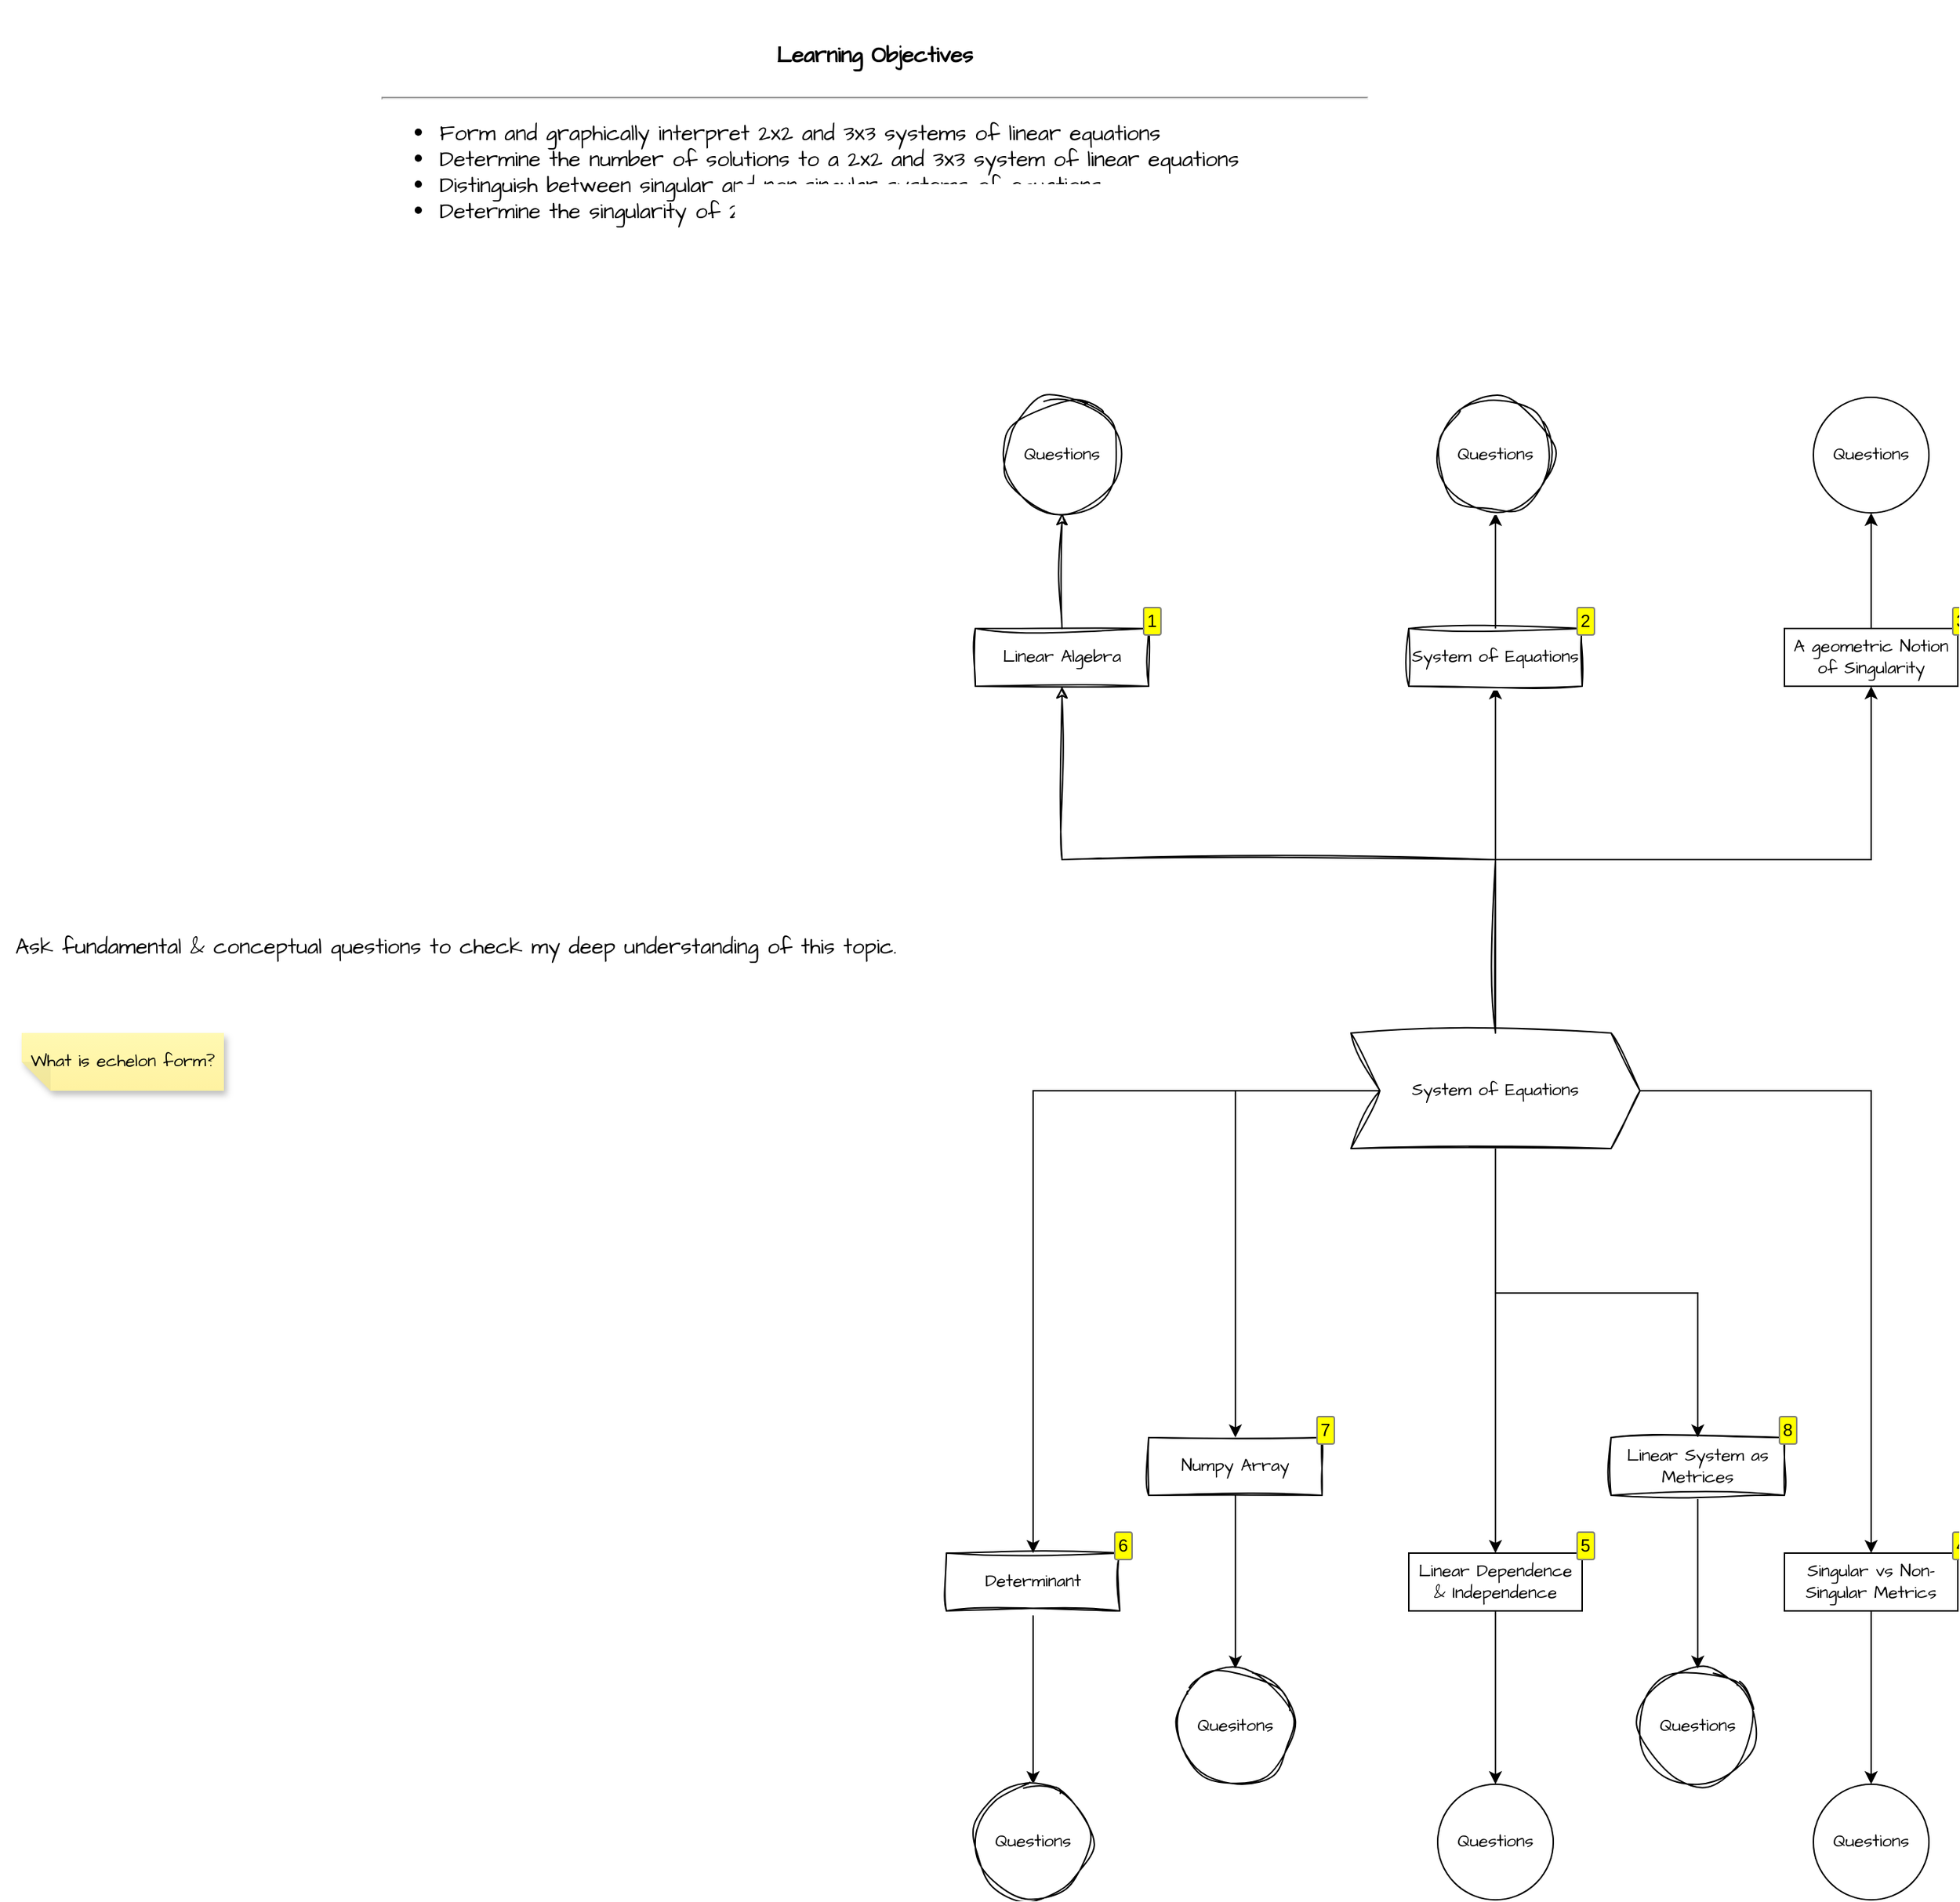 <mxfile version="24.6.2" type="github">
  <diagram name="Week 1 : System of Linear Equations" id="nGq-RNul7dS_J2vn8LUW">
    <mxGraphModel dx="3774" dy="2282" grid="1" gridSize="10" guides="1" tooltips="1" connect="1" arrows="1" fold="1" page="1" pageScale="1" pageWidth="850" pageHeight="1100" math="0" shadow="0">
      <root>
        <mxCell id="0" />
        <mxCell id="1" parent="0" />
        <mxCell id="7oGn_kkntKISDr9_uJa6-4" value="" style="edgeStyle=orthogonalEdgeStyle;rounded=0;sketch=1;hachureGap=4;jiggle=2;curveFitting=1;orthogonalLoop=1;jettySize=auto;html=1;fontFamily=Architects Daughter;fontSource=https%3A%2F%2Ffonts.googleapis.com%2Fcss%3Ffamily%3DArchitects%2BDaughter;" edge="1" parent="1" source="7oGn_kkntKISDr9_uJa6-1" target="7oGn_kkntKISDr9_uJa6-3">
          <mxGeometry relative="1" as="geometry">
            <Array as="points">
              <mxPoint x="100" y="560" />
              <mxPoint x="-200" y="560" />
            </Array>
          </mxGeometry>
        </mxCell>
        <mxCell id="7oGn_kkntKISDr9_uJa6-8" value="" style="edgeStyle=orthogonalEdgeStyle;rounded=0;hachureGap=4;orthogonalLoop=1;jettySize=auto;html=1;fontFamily=Architects Daughter;fontSource=https%3A%2F%2Ffonts.googleapis.com%2Fcss%3Ffamily%3DArchitects%2BDaughter;" edge="1" parent="1" source="7oGn_kkntKISDr9_uJa6-1" target="7oGn_kkntKISDr9_uJa6-7">
          <mxGeometry relative="1" as="geometry" />
        </mxCell>
        <mxCell id="7oGn_kkntKISDr9_uJa6-13" value="" style="edgeStyle=orthogonalEdgeStyle;shape=connector;rounded=0;hachureGap=4;orthogonalLoop=1;jettySize=auto;html=1;strokeColor=default;align=center;verticalAlign=middle;fontFamily=Architects Daughter;fontSource=https%3A%2F%2Ffonts.googleapis.com%2Fcss%3Ffamily%3DArchitects%2BDaughter;fontSize=11;fontColor=default;labelBackgroundColor=default;endArrow=classic;" edge="1" parent="1" source="7oGn_kkntKISDr9_uJa6-1" target="7oGn_kkntKISDr9_uJa6-12">
          <mxGeometry relative="1" as="geometry">
            <Array as="points">
              <mxPoint x="100" y="560" />
              <mxPoint x="360" y="560" />
            </Array>
          </mxGeometry>
        </mxCell>
        <mxCell id="7oGn_kkntKISDr9_uJa6-17" value="" style="edgeStyle=orthogonalEdgeStyle;shape=connector;rounded=0;hachureGap=4;orthogonalLoop=1;jettySize=auto;html=1;strokeColor=default;align=center;verticalAlign=middle;fontFamily=Architects Daughter;fontSource=https%3A%2F%2Ffonts.googleapis.com%2Fcss%3Ffamily%3DArchitects%2BDaughter;fontSize=12;fontColor=default;labelBackgroundColor=default;endArrow=classic;" edge="1" parent="1" source="7oGn_kkntKISDr9_uJa6-1" target="7oGn_kkntKISDr9_uJa6-16">
          <mxGeometry relative="1" as="geometry" />
        </mxCell>
        <mxCell id="7oGn_kkntKISDr9_uJa6-21" value="" style="edgeStyle=orthogonalEdgeStyle;shape=connector;rounded=0;hachureGap=4;orthogonalLoop=1;jettySize=auto;html=1;strokeColor=default;align=center;verticalAlign=middle;fontFamily=Architects Daughter;fontSource=https%3A%2F%2Ffonts.googleapis.com%2Fcss%3Ffamily%3DArchitects%2BDaughter;fontSize=12;fontColor=default;labelBackgroundColor=default;endArrow=classic;" edge="1" parent="1" source="7oGn_kkntKISDr9_uJa6-1" target="7oGn_kkntKISDr9_uJa6-20">
          <mxGeometry relative="1" as="geometry" />
        </mxCell>
        <mxCell id="7oGn_kkntKISDr9_uJa6-25" value="" style="edgeStyle=orthogonalEdgeStyle;shape=connector;rounded=0;hachureGap=4;orthogonalLoop=1;jettySize=auto;html=1;strokeColor=default;align=center;verticalAlign=middle;fontFamily=Architects Daughter;fontSource=https%3A%2F%2Ffonts.googleapis.com%2Fcss%3Ffamily%3DArchitects%2BDaughter;fontSize=12;fontColor=default;labelBackgroundColor=default;endArrow=classic;" edge="1" parent="1" source="7oGn_kkntKISDr9_uJa6-1" target="7oGn_kkntKISDr9_uJa6-24">
          <mxGeometry relative="1" as="geometry" />
        </mxCell>
        <mxCell id="7oGn_kkntKISDr9_uJa6-30" value="" style="edgeStyle=orthogonalEdgeStyle;shape=connector;rounded=0;hachureGap=4;orthogonalLoop=1;jettySize=auto;html=1;strokeColor=default;align=center;verticalAlign=middle;fontFamily=Architects Daughter;fontSource=https%3A%2F%2Ffonts.googleapis.com%2Fcss%3Ffamily%3DArchitects%2BDaughter;fontSize=12;fontColor=default;labelBackgroundColor=default;endArrow=classic;" edge="1" parent="1" source="7oGn_kkntKISDr9_uJa6-1" target="7oGn_kkntKISDr9_uJa6-29">
          <mxGeometry relative="1" as="geometry" />
        </mxCell>
        <mxCell id="7oGn_kkntKISDr9_uJa6-34" value="" style="edgeStyle=orthogonalEdgeStyle;shape=connector;rounded=0;hachureGap=4;orthogonalLoop=1;jettySize=auto;html=1;strokeColor=default;align=center;verticalAlign=middle;fontFamily=Architects Daughter;fontSource=https%3A%2F%2Ffonts.googleapis.com%2Fcss%3Ffamily%3DArchitects%2BDaughter;fontSize=12;fontColor=default;labelBackgroundColor=default;endArrow=classic;" edge="1" parent="1" source="7oGn_kkntKISDr9_uJa6-1" target="7oGn_kkntKISDr9_uJa6-33">
          <mxGeometry relative="1" as="geometry" />
        </mxCell>
        <mxCell id="7oGn_kkntKISDr9_uJa6-1" value="System of Equations" style="shape=step;perimeter=stepPerimeter;whiteSpace=wrap;html=1;fixedSize=1;sketch=1;hachureGap=4;jiggle=2;curveFitting=1;fontFamily=Architects Daughter;fontSource=https%3A%2F%2Ffonts.googleapis.com%2Fcss%3Ffamily%3DArchitects%2BDaughter;rounded=0;" vertex="1" parent="1">
          <mxGeometry y="680" width="200" height="80" as="geometry" />
        </mxCell>
        <mxCell id="7oGn_kkntKISDr9_uJa6-2" value="&lt;div style=&quot;font-size: 15px;&quot;&gt;&lt;h3 tabindex=&quot;-1&quot; class=&quot;css-13hhzop&quot;&gt;&lt;font style=&quot;font-size: 15px;&quot;&gt;Learning Objectives&lt;/font&gt;&lt;/h3&gt;&lt;hr aria-hidden=&quot;true&quot; class=&quot;cds-472 cds-Divider-dark css-yc753g&quot;&gt;&lt;div align=&quot;left&quot;&gt;&lt;ul&gt;&lt;li data-collapsible=&quot;false&quot;&gt;&lt;font style=&quot;font-size: 15px;&quot;&gt;Form and graphically interpret 2x2 and 3x3 systems of linear equations&lt;/font&gt;&lt;/li&gt;&lt;li data-collapsible=&quot;false&quot;&gt;&lt;font style=&quot;font-size: 15px;&quot;&gt;Determine the number of solutions to a 2x2 and 3x3 system of linear equations&lt;/font&gt;&lt;/li&gt;&lt;li data-collapsible=&quot;false&quot;&gt;&lt;font style=&quot;font-size: 15px;&quot;&gt;Distinguish between singular and non-singular systems of equations&lt;/font&gt;&lt;/li&gt;&lt;li data-collapsible=&quot;true&quot;&gt;&lt;font style=&quot;font-size: 15px;&quot;&gt;Determine the singularity of 2x2 and 3x3 system of equations by calculating the determinant&lt;/font&gt;&lt;/li&gt;&lt;/ul&gt;&lt;/div&gt;&lt;/div&gt;" style="text;html=1;align=center;verticalAlign=middle;resizable=0;points=[];autosize=1;strokeColor=none;fillColor=none;fontFamily=Architects Daughter;fontSource=https%3A%2F%2Ffonts.googleapis.com%2Fcss%3Ffamily%3DArchitects%2BDaughter;" vertex="1" parent="1">
          <mxGeometry x="-685" y="-35" width="710" height="180" as="geometry" />
        </mxCell>
        <mxCell id="7oGn_kkntKISDr9_uJa6-6" value="" style="edgeStyle=orthogonalEdgeStyle;rounded=0;sketch=1;hachureGap=4;jiggle=2;curveFitting=1;orthogonalLoop=1;jettySize=auto;html=1;fontFamily=Architects Daughter;fontSource=https%3A%2F%2Ffonts.googleapis.com%2Fcss%3Ffamily%3DArchitects%2BDaughter;" edge="1" parent="1" source="7oGn_kkntKISDr9_uJa6-3" target="7oGn_kkntKISDr9_uJa6-5">
          <mxGeometry relative="1" as="geometry" />
        </mxCell>
        <UserObject label="Linear Algebra" tooltip="Coach&#xa;&#xa;Linear Algebra Applied is a course that teaches you how to use linear algebra in practical ways. Linear algebra is a branch of mathematics that deals with vectors and matrices. In this course, you will learn how to apply linear algebra concepts to solve real-world problems, especially in the fields of machine learning and data science. You will learn about systems of linear equations, vectors, linear transformations, determinants, and eigenvectors. By the end of the course, you will have a strong foundation in linear algebra and be able to use it in various applications." id="7oGn_kkntKISDr9_uJa6-3">
          <mxCell style="whiteSpace=wrap;html=1;fontFamily=Architects Daughter;sketch=1;hachureGap=4;jiggle=2;curveFitting=1;fontSource=https%3A%2F%2Ffonts.googleapis.com%2Fcss%3Ffamily%3DArchitects%2BDaughter;rounded=0;enumerate=1;" vertex="1" parent="1">
            <mxGeometry x="-260" y="400" width="120" height="40" as="geometry" />
          </mxCell>
        </UserObject>
        <UserObject label="Questions" tooltip="What is the difference between a vector and a scalar?&#xa;&#xa;    How do you determine if a system of linear equations has a unique solution, no solution, or infinitely many solutions?&#xa;&#xa;    What is the significance of the determinant of a matrix?&#xa;&#xa;    Explain the concept of linear transformations and provide an example.&#xa;&#xa;    What are eigenvectors and eigenvalues, and why are they important in linear algebra?&#xa;" id="7oGn_kkntKISDr9_uJa6-5">
          <mxCell style="ellipse;whiteSpace=wrap;html=1;fontFamily=Architects Daughter;sketch=1;hachureGap=4;jiggle=2;curveFitting=1;fontSource=https%3A%2F%2Ffonts.googleapis.com%2Fcss%3Ffamily%3DArchitects%2BDaughter;rounded=0;" vertex="1" parent="1">
            <mxGeometry x="-240" y="240" width="80" height="80" as="geometry" />
          </mxCell>
        </UserObject>
        <mxCell id="7oGn_kkntKISDr9_uJa6-11" value="" style="edgeStyle=orthogonalEdgeStyle;shape=connector;rounded=0;hachureGap=4;orthogonalLoop=1;jettySize=auto;html=1;strokeColor=default;align=center;verticalAlign=middle;fontFamily=Architects Daughter;fontSource=https%3A%2F%2Ffonts.googleapis.com%2Fcss%3Ffamily%3DArchitects%2BDaughter;fontSize=11;fontColor=default;labelBackgroundColor=default;endArrow=classic;" edge="1" parent="1" source="7oGn_kkntKISDr9_uJa6-7" target="7oGn_kkntKISDr9_uJa6-10">
          <mxGeometry relative="1" as="geometry" />
        </mxCell>
        <UserObject label="System of Equations" tooltip="A system of equations is a collection of equations that are related to each other. Each equation in the system has variables (unknowns) and constants (known values). The goal is to find the values of the variables that satisfy all the equations in the system.&#xa;&#xa;To understand this concept, let&#39;s take an example. Imagine you go to a grocery store where the prices of individual items are not displayed. Instead, you only know the total price when you pay at the register. You want to figure out the price of each item.&#xa;&#xa;In this scenario, you can set up a system of equations. Each equation represents the total price of different combinations of items. By solving this system of equations, you can deduce the individual prices of the items.&#xa;&#xa;For instance, let&#39;s say on the first day, you bought an apple and a banana, and it cost $10. On the second day, you bought an apple and two bananas, and it cost $12. By setting up equations based on these scenarios, you can find the prices of the apple and the banana.&#xa;&#xa;In this case, the system of equations would be: Equation 1: apple + banana = 10 Equation 2: apple + 2 * banana = 12&#xa;&#xa;By solving these equations, you can find that the apple costs $8 and the banana costs $2.&#xa;&#xa;So, a system of equations helps you find the values of unknown variables by using multiple equations that provide information about those variables. It&#39;s like solving a puzzle to find the missing pieces of information." id="7oGn_kkntKISDr9_uJa6-7">
          <mxCell style="whiteSpace=wrap;html=1;fontFamily=Architects Daughter;sketch=1;hachureGap=4;jiggle=2;curveFitting=1;fontSource=https%3A%2F%2Ffonts.googleapis.com%2Fcss%3Ffamily%3DArchitects%2BDaughter;rounded=0;enumerate=1;" vertex="1" parent="1">
            <mxGeometry x="40" y="400" width="120" height="40" as="geometry" />
          </mxCell>
        </UserObject>
        <UserObject label="Questions" tooltip="&#xa;    What is a system of equations?&#xa;    How do you solve a system of equations?&#xa;    What are the different methods for solving a system of equations?&#xa;    What does it mean for a system of equations to have a unique solution?&#xa;    What does it mean for a system of equations to have infinitely many solutions?&#xa;    What does it mean for a system of equations to have no solution?&#xa;    Can a system of equations have more than two equations?&#xa;    Can a system of equations have more than two variables?&#xa;    How can you check if a set of values satisfies a system of equations?&#xa;    How can systems of equations be applied in real-life situations?&#xa;" id="7oGn_kkntKISDr9_uJa6-10">
          <mxCell style="ellipse;whiteSpace=wrap;html=1;fontFamily=Architects Daughter;sketch=1;hachureGap=4;jiggle=2;curveFitting=1;fontSource=https%3A%2F%2Ffonts.googleapis.com%2Fcss%3Ffamily%3DArchitects%2BDaughter;rounded=0;" vertex="1" parent="1">
            <mxGeometry x="60" y="240" width="80" height="80" as="geometry" />
          </mxCell>
        </UserObject>
        <mxCell id="7oGn_kkntKISDr9_uJa6-15" value="" style="edgeStyle=orthogonalEdgeStyle;shape=connector;rounded=0;hachureGap=4;orthogonalLoop=1;jettySize=auto;html=1;strokeColor=default;align=center;verticalAlign=middle;fontFamily=Architects Daughter;fontSource=https%3A%2F%2Ffonts.googleapis.com%2Fcss%3Ffamily%3DArchitects%2BDaughter;fontSize=12;fontColor=default;labelBackgroundColor=default;endArrow=classic;" edge="1" parent="1" source="7oGn_kkntKISDr9_uJa6-12" target="7oGn_kkntKISDr9_uJa6-14">
          <mxGeometry relative="1" as="geometry" />
        </mxCell>
        <UserObject label="A geometric Notion of Singularity" tooltip="Sure! In simpler terms, a geometric notion of singularity refers to a way of understanding whether a system of linear equations has a unique solution or not by looking at its geometric representation.&#xa;&#xa;Imagine representing each equation in the system as a line on a graph. If the lines intersect at a single point, then the system is non-singular and has a unique solution. However, if the lines are parallel or coincide with each other, then the system is singular and may have infinitely many solutions or no solutions at all.&#xa;&#xa;To simplify things even further, we can focus on the constants in the equations. By setting all the constants to zero, we can see that the new system will always have the point (0,0) as a solution, meaning it passes through the origin.&#xa;&#xa;In conclusion, the geometric notion of singularity helps us determine whether a system of linear equations has a unique solution or not by looking at the lines&#39; intersections or parallelism on a graph." id="7oGn_kkntKISDr9_uJa6-12">
          <mxCell style="whiteSpace=wrap;html=1;fontFamily=Architects Daughter;hachureGap=4;fontSource=https%3A%2F%2Ffonts.googleapis.com%2Fcss%3Ffamily%3DArchitects%2BDaughter;rounded=0;enumerate=1;" vertex="1" parent="1">
            <mxGeometry x="300" y="400" width="120" height="40" as="geometry" />
          </mxCell>
        </UserObject>
        <UserObject label="Questions" tooltip="&#xa;&#xa;    What is a system of linear equations?&#xa;&#xa;    How can we represent a system of linear equations geometrically?&#xa;&#xa;    What does it mean for a system of linear equations to be non-singular?&#xa;&#xa;    How can we determine if a system of linear equations is non-singular or singular by looking at its geometric representation?&#xa;&#xa;    What is the significance of the point (0,0) in the context of singularity and non-singularity?&#xa;&#xa;    How does setting the constants to zero in a system of linear equations affect its geometric representation?&#xa;&#xa;    Can you explain the difference between a non-singular system and a singular system in terms of their geometric representations?&#xa;&#xa;    What are the possible outcomes for a singular system of linear equations in terms of the number of solutions?&#xa;&#xa;    How does the geometric notion of singularity relate to the concepts of completeness, redundancy, and contradiction in linear algebra?&#xa;&#xa;    Why is the geometric notion of singularity important in the context of machine learning and data science?&#xa;" id="7oGn_kkntKISDr9_uJa6-14">
          <mxCell style="ellipse;whiteSpace=wrap;html=1;fontFamily=Architects Daughter;hachureGap=4;fontSource=https%3A%2F%2Ffonts.googleapis.com%2Fcss%3Ffamily%3DArchitects%2BDaughter;rounded=0;" vertex="1" parent="1">
            <mxGeometry x="320" y="240" width="80" height="80" as="geometry" />
          </mxCell>
        </UserObject>
        <mxCell id="7oGn_kkntKISDr9_uJa6-19" value="" style="edgeStyle=orthogonalEdgeStyle;shape=connector;rounded=0;hachureGap=4;orthogonalLoop=1;jettySize=auto;html=1;strokeColor=default;align=center;verticalAlign=middle;fontFamily=Architects Daughter;fontSource=https%3A%2F%2Ffonts.googleapis.com%2Fcss%3Ffamily%3DArchitects%2BDaughter;fontSize=12;fontColor=default;labelBackgroundColor=default;endArrow=classic;" edge="1" parent="1" source="7oGn_kkntKISDr9_uJa6-16" target="7oGn_kkntKISDr9_uJa6-18">
          <mxGeometry relative="1" as="geometry" />
        </mxCell>
        <UserObject label="Singular vs Non-Singular Metrics" tooltip="In simpler terms, a singular matrix is like a &quot;problematic&quot; matrix because it doesn&#39;t have a unique solution. It means that when we solve a system of equations using a singular matrix, we end up with either infinitely many solutions or no solutions at all. On the other hand, a non-singular matrix is like a &quot;good&quot; matrix because it has a unique solution for the system of equations. So, when we solve a system of equations using a non-singular matrix, we get one and only one solution." id="7oGn_kkntKISDr9_uJa6-16">
          <mxCell style="whiteSpace=wrap;html=1;fontFamily=Architects Daughter;hachureGap=4;fontSource=https%3A%2F%2Ffonts.googleapis.com%2Fcss%3Ffamily%3DArchitects%2BDaughter;rounded=0;enumerate=1;" vertex="1" parent="1">
            <mxGeometry x="300" y="1040" width="120" height="40" as="geometry" />
          </mxCell>
        </UserObject>
        <UserObject label="Questions" tooltip="¯ere are some practice questions to help you reinforce your understanding of singular and non-singular matrices:&#xa;&#xa;    Determine whether the following matrix is singular or non-singular:&#xa;&#xa;    A = [2 4; 1 2]&#xa;&#xa;    Solve the system of equations using the matrix from question 1:&#xa;&#xa;    2x + 4y = 6&#xa;    x + 2y = 3&#xa;&#xa;    Find the determinant of the following matrix and determine if it is singular or non-singular:&#xa;&#xa;    B = [3 1; 2 4]&#xa;&#xa;    Solve the system of equations using the matrix from question 3:&#xa;&#xa;    3x + y = 5&#xa;    2x + 4y = 10&#xa;&#xa;    Determine whether the following matrix is singular or non-singular:&#xa;&#xa;    C = [1 2 3; 4 5 6; 7 8 9]&#xa;&#xa;&#xa;&#xa;    What is the difference between a singular matrix and a non-singular matrix?&#xa;&#xa;    How can you determine if a matrix is singular or non-singular?&#xa;&#xa;    What are the possible outcomes when solving a system of equations using a singular matrix?&#xa;&#xa;    Can a non-singular matrix have infinitely many solutions for a system of equations? Why or why not?&#xa;&#xa;    How does the determinant of a matrix relate to its singularity or non-singularity?&#xa;" id="7oGn_kkntKISDr9_uJa6-18">
          <mxCell style="ellipse;whiteSpace=wrap;html=1;fontFamily=Architects Daughter;hachureGap=4;fontSource=https%3A%2F%2Ffonts.googleapis.com%2Fcss%3Ffamily%3DArchitects%2BDaughter;rounded=0;" vertex="1" parent="1">
            <mxGeometry x="320" y="1200" width="80" height="80" as="geometry" />
          </mxCell>
        </UserObject>
        <mxCell id="7oGn_kkntKISDr9_uJa6-23" value="" style="edgeStyle=orthogonalEdgeStyle;shape=connector;rounded=0;hachureGap=4;orthogonalLoop=1;jettySize=auto;html=1;strokeColor=default;align=center;verticalAlign=middle;fontFamily=Architects Daughter;fontSource=https%3A%2F%2Ffonts.googleapis.com%2Fcss%3Ffamily%3DArchitects%2BDaughter;fontSize=12;fontColor=default;labelBackgroundColor=default;endArrow=classic;" edge="1" parent="1" source="7oGn_kkntKISDr9_uJa6-20" target="7oGn_kkntKISDr9_uJa6-22">
          <mxGeometry relative="1" as="geometry" />
        </mxCell>
        <UserObject label="Linear Dependence &amp;amp; Independence" tooltip="Linear dependence and independence are concepts used in linear algebra to describe the relationships between vectors.&#xa;&#xa;When a set of vectors is linearly dependent, it means that one or more vectors in the set can be expressed as a combination of the others. In other words, one vector can be obtained by scaling or adding the other vectors in the set.&#xa;&#xa;On the other hand, when a set of vectors is linearly independent, it means that none of the vectors in the set can be expressed as a combination of the others. Each vector in the set carries unique information and cannot be obtained by scaling or adding the other vectors.&#xa;&#xa;To determine if a set of vectors is linearly dependent or independent, we can use a simple test. We try to find coefficients (numbers) such that when we multiply each vector by its corresponding coefficient and add them together, we get the zero vector. If such coefficients exist (other than all being zero), then the vectors are linearly dependent. If no such coefficients exist, then the vectors are linearly independent.&#xa;&#xa;Understanding linear dependence and independence is important because it helps us analyze and solve systems of linear equations, which are fundamental in many areas of mathematics, science, and engineering." id="7oGn_kkntKISDr9_uJa6-20">
          <mxCell style="whiteSpace=wrap;html=1;fontFamily=Architects Daughter;hachureGap=4;fontSource=https%3A%2F%2Ffonts.googleapis.com%2Fcss%3Ffamily%3DArchitects%2BDaughter;rounded=0;enumerate=1;" vertex="1" parent="1">
            <mxGeometry x="40" y="1040" width="120" height="40" as="geometry" />
          </mxCell>
        </UserObject>
        <UserObject label="Questions" tooltip="&#xa;&#xa;    Determine if the following set of vectors is linearly dependent or independent: [\vec{v}_1 = \begin{bmatrix} 1 \ 2 \ 3 \end{bmatrix}, \quad \vec{v}_2 = \begin{bmatrix} 2 \ 4 \ 6 \end{bmatrix}, \quad \vec{v}_3 = \begin{bmatrix} 1 \ 1 \ 1 \end{bmatrix}]&#xa;&#xa;    For the set of vectors: [\vec{u} = \begin{bmatrix} 1 \ 2 \ 3 \end{bmatrix}, \quad \vec{v} = \begin{bmatrix} 4 \ 5 \ 6 \end{bmatrix}, \quad \vec{w} = \begin{bmatrix} 7 \ 8 \ 9 \end{bmatrix}] Find the values of (a), (b), and (c) such that (a\vec{u} + b\vec{v} + c\vec{w} = \vec{0}).&#xa;&#xa;    Determine if the vectors (\vec{a} = \begin{bmatrix} 1 \ 2 \ 3 \end{bmatrix}) and (\vec{b} = \begin{bmatrix} 4 \ 5 \ 6 \end{bmatrix}) are linearly dependent or independent.&#xa;&#xa;    Consider the vectors (\vec{u} = \begin{bmatrix} 1 \ 2 \ 3 \end{bmatrix}), (\vec{v} = \begin{bmatrix} 2 \ 4 \ 6 \end{bmatrix}), and (\vec{w} = \begin{bmatrix} 3 \ 6 \ 9 \end{bmatrix}). Determine if they are linearly dependent or independent.&#xa;&#xa;    Given the vectors (\vec{a} = \begin{bmatrix} 1 \ 2 \ 3 \end{bmatrix}), (\vec{b} = \begin{bmatrix} 2 \ 4 \ 6 \end{bmatrix}), and (\vec{c} = \begin{bmatrix} 3 \ 6 \ 9 \end{bmatrix}), find the values of (x), (y), and (z) such that (x\vec{a} + y\vec{b} + z\vec{c} = \vec{0}).&#xa;&#xa;&#xa;&#xa;    What does it mean for a set of vectors to be linearly dependent?&#xa;&#xa;    How can you determine if a set of vectors is linearly dependent or independent?&#xa;&#xa;    Can a set of two vectors be linearly dependent? Why or why not?&#xa;&#xa;    If a set of vectors is linearly dependent, can you remove one vector from the set to make it linearly independent? Why or why not?&#xa;&#xa;    What is the relationship between linear dependence and the coefficients in a linear combination of vectors?&#xa;&#xa;    True or False: If a set of vectors is linearly independent, then none of the vectors can be expressed as a combination of the others. Explain your answer.&#xa;&#xa;    Can a set of three vectors in three-dimensional space be linearly dependent? Why or why not?&#xa;&#xa;    How does linear dependence or independence relate to the solutions of a system of linear equations?&#xa;&#xa;    Can a set of vectors be linearly dependent in one context and linearly independent in another context? Explain your answer.&#xa;&#xa;    How does the concept of linear dependence or independence extend to matrices?&#xa;" id="7oGn_kkntKISDr9_uJa6-22">
          <mxCell style="ellipse;whiteSpace=wrap;html=1;fontFamily=Architects Daughter;hachureGap=4;fontSource=https%3A%2F%2Ffonts.googleapis.com%2Fcss%3Ffamily%3DArchitects%2BDaughter;rounded=0;" vertex="1" parent="1">
            <mxGeometry x="60" y="1200" width="80" height="80" as="geometry" />
          </mxCell>
        </UserObject>
        <mxCell id="7oGn_kkntKISDr9_uJa6-27" value="" style="edgeStyle=orthogonalEdgeStyle;shape=connector;rounded=0;hachureGap=4;orthogonalLoop=1;jettySize=auto;html=1;strokeColor=default;align=center;verticalAlign=middle;fontFamily=Architects Daughter;fontSource=https%3A%2F%2Ffonts.googleapis.com%2Fcss%3Ffamily%3DArchitects%2BDaughter;fontSize=12;fontColor=default;labelBackgroundColor=default;endArrow=classic;" edge="1" parent="1" source="7oGn_kkntKISDr9_uJa6-24" target="7oGn_kkntKISDr9_uJa6-26">
          <mxGeometry relative="1" as="geometry" />
        </mxCell>
        <UserObject label="Determinant" tooltip="The determinant is a mathematical concept that is used to determine certain properties of a square matrix. It is denoted by the symbol &quot;det&quot; or represented as vertical bars around the matrix. The determinant is a single number that provides valuable information about the matrix.&#xa;&#xa;Here are some key points to understand about the determinant:&#xa;&#xa;1. Definition: The determinant of a square matrix is calculated using a specific formula that depends on the size of the matrix. For a 2x2 matrix, the determinant is calculated as the product of the elements on the main diagonal minus the product of the elements on the antidiagonal. For larger matrices, the calculation involves expanding along rows or columns using a combination of addition and subtraction.&#xa;&#xa;2. Singularity and Non-singularity: The determinant plays a crucial role in determining whether a matrix is singular or non-singular. A matrix is singular if and only if its determinant is equal to zero. In other words, if the determinant of a matrix is zero, it means that the matrix is not invertible and does not have a unique solution. On the other hand, if the determinant is non-zero, the matrix is non-singular and has an inverse.&#xa;&#xa;3. Geometric Interpretation: The determinant can also be interpreted geometrically. For a 2x2 matrix, the determinant represents the area of the parallelogram formed by the column vectors of the matrix. For a 3x3 matrix, the determinant represents the volume of the parallelepiped formed by the column vectors. In general, the determinant provides information about the scaling factor and orientation of the transformation represented by the matrix.&#xa;&#xa;4. Properties of Determinants: Determinants have several important properties. For example, the determinant of the product of two matrices is equal to the product of their determinants. Swapping rows or columns in a matrix changes the sign of the determinant. Multiplying a row or column by a scalar multiplies the determinant by the same scalar. These properties are useful for simplifying calculations involving determinants.&#xa;&#xa;Understanding the determinant is essential in various areas of mathematics, including linear algebra, calculus, and differential equations. It is particularly important in solving systems of linear equations, finding inverses of matrices, and analyzing transformations.&#xa;&#xa;&#xa;Let&#39;s break down the concept of the determinant in simpler terms:&#xa;&#xa;The determinant is a special number that we can calculate for a square matrix. A matrix is like a grid of numbers. The determinant tells us some important things about the matrix.&#xa;&#xa;    Singularity and Non-singularity: If the determinant of a matrix is zero, it means the matrix is &quot;singular.&quot; This means that the matrix doesn&#39;t have a unique solution and is not invertible. On the other hand, if the determinant is not zero, the matrix is &quot;non-singular&quot; and has a unique solution.&#xa;&#xa;    Size and Shape: The determinant also gives us information about the size and shape of the matrix. For example, if we have a 2x2 matrix, the determinant tells us the area of a parallelogram formed by the column vectors of the matrix. If we have a 3x3 matrix, the determinant tells us the volume of a parallelepiped formed by the column vectors.&#xa;&#xa;    Scaling and Orientation: The determinant helps us understand how a matrix transforms space. It tells us about the scaling factor and orientation of the transformation. In simpler terms, it tells us if the transformation makes things bigger or smaller and if it flips or rotates them.&#xa;&#xa;    Properties: Determinants have some useful properties. For example, if we multiply a matrix by a scalar (a number), the determinant gets multiplied by the same scalar. If we swap two rows or columns in a matrix, the sign of the determinant changes. These properties help us simplify calculations involving determinants.&#xa;&#xa;Understanding the determinant is important in many areas of math, like solving systems of equations, finding inverses of matrices, and analyzing transformations. It helps us make sense of the relationships between numbers in a matrix and gives us insights into the behavior of the matrix." id="7oGn_kkntKISDr9_uJa6-24">
          <mxCell style="whiteSpace=wrap;html=1;fontFamily=Architects Daughter;sketch=1;hachureGap=4;jiggle=2;curveFitting=1;fontSource=https%3A%2F%2Ffonts.googleapis.com%2Fcss%3Ffamily%3DArchitects%2BDaughter;rounded=0;enumerate=1;" vertex="1" parent="1">
            <mxGeometry x="-280" y="1040" width="120" height="40" as="geometry" />
          </mxCell>
        </UserObject>
        <UserObject label="Questions" tooltip="Beta&#xa;Swapnil&#xa;&#xa;Explain the topic-&quot;Linear dependence &amp; Independence&quot; in simpler terms.&#xa;Coach&#xa;&#xa;Linear dependence and independence are concepts used in linear algebra to describe the relationships between vectors.&#xa;&#xa;When a set of vectors is linearly dependent, it means that one or more vectors in the set can be expressed as a combination of the others. In other words, one vector can be obtained by scaling or adding the other vectors in the set.&#xa;&#xa;On the other hand, when a set of vectors is linearly independent, it means that none of the vectors in the set can be expressed as a combination of the others. Each vector in the set carries unique information and cannot be obtained by scaling or adding the other vectors.&#xa;&#xa;To determine if a set of vectors is linearly dependent or independent, we can use a simple test. We try to find coefficients (numbers) such that when we multiply each vector by its corresponding coefficient and add them together, we get the zero vector. If such coefficients exist (other than all being zero), then the vectors are linearly dependent. If no such coefficients exist, then the vectors are linearly independent.&#xa;&#xa;Understanding linear dependence and independence is important because it helps us analyze and solve systems of linear equations, which are fundamental in many areas of mathematics, science, and engineering.&#xa;Logo for DeepLearning.AI&#xa;&#xa;Logo for DeepLearning.AI&#xa;&#xa;Logo for DeepLearning.AI&#xa;&#xa;Swapnil&#xa;&#xa;Give me practise questions.&#xa;Coach&#xa;&#xa;Sure! Here are some practice questions to help you reinforce your understanding of linear dependence and independence:&#xa;&#xa;    Determine if the following set of vectors is linearly dependent or independent: [\vec{v}_1 = \begin{bmatrix} 1 \ 2 \ 3 \end{bmatrix}, \quad \vec{v}_2 = \begin{bmatrix} 2 \ 4 \ 6 \end{bmatrix}, \quad \vec{v}_3 = \begin{bmatrix} 1 \ 1 \ 1 \end{bmatrix}]&#xa;&#xa;    For the set of vectors: [\vec{u} = \begin{bmatrix} 1 \ 2 \ 3 \end{bmatrix}, \quad \vec{v} = \begin{bmatrix} 4 \ 5 \ 6 \end{bmatrix}, \quad \vec{w} = \begin{bmatrix} 7 \ 8 \ 9 \end{bmatrix}] Find the values of (a), (b), and (c) such that (a\vec{u} + b\vec{v} + c\vec{w} = \vec{0}).&#xa;&#xa;    Determine if the vectors (\vec{a} = \begin{bmatrix} 1 \ 2 \ 3 \end{bmatrix}) and (\vec{b} = \begin{bmatrix} 4 \ 5 \ 6 \end{bmatrix}) are linearly dependent or independent.&#xa;&#xa;    Consider the vectors (\vec{u} = \begin{bmatrix} 1 \ 2 \ 3 \end{bmatrix}), (\vec{v} = \begin{bmatrix} 2 \ 4 \ 6 \end{bmatrix}), and (\vec{w} = \begin{bmatrix} 3 \ 6 \ 9 \end{bmatrix}). Determine if they are linearly dependent or independent.&#xa;&#xa;    Given the vectors (\vec{a} = \begin{bmatrix} 1 \ 2 \ 3 \end{bmatrix}), (\vec{b} = \begin{bmatrix} 2 \ 4 \ 6 \end{bmatrix}), and (\vec{c} = \begin{bmatrix} 3 \ 6 \ 9 \end{bmatrix}), find the values of (x), (y), and (z) such that (x\vec{a} + y\vec{b} + z\vec{c} = \vec{0}).&#xa;&#xa;Remember to apply the concepts of linear dependence and independence to solve these questions. Good luck!&#xa;Swapnil&#xa;&#xa;Ask me fundamental Questions.&#xa;Coach&#xa;&#xa;Sure! Here are some fundamental questions to test your understanding of linear dependence and independence:&#xa;&#xa;    What does it mean for a set of vectors to be linearly dependent?&#xa;&#xa;    How can you determine if a set of vectors is linearly dependent or independent?&#xa;&#xa;    Can a set of two vectors be linearly dependent? Why or why not?&#xa;&#xa;    If a set of vectors is linearly dependent, can you remove one vector from the set to make it linearly independent? Why or why not?&#xa;&#xa;    What is the relationship between linear dependence and the coefficients in a linear combination of vectors?&#xa;&#xa;    True or False: If a set of vectors is linearly independent, then none of the vectors can be expressed as a combination of the others. Explain your answer.&#xa;&#xa;    Can a set of three vectors in three-dimensional space be linearly dependent? Why or why not?&#xa;&#xa;    How does linear dependence or independence relate to the solutions of a system of linear equations?&#xa;&#xa;    Can a set of vectors be linearly dependent in one context and linearly independent in another context? Explain your answer.&#xa;&#xa;    How does the concept of linear dependence or independence extend to matrices?&#xa;&#xa;Take your time to answer these questions and make sure you understand the concepts behind them. If you need any further clarification, feel free to ask!&#xa;Swapnil&#xa;&#xa;Explain the topic-&quot;The Determinant&quot;&#xa;Coach&#xa;&#xa;The determinant is a mathematical concept that is used to determine certain properties of a square matrix. It is denoted by the symbol &quot;det&quot; or represented as vertical bars around the matrix. The determinant is a single number that provides valuable information about the matrix.&#xa;&#xa;Here are some key points to understand about the determinant:&#xa;&#xa;    Definition: The determinant of a square matrix is calculated using a specific formula that depends on the size of the matrix. For a 2x2 matrix, the determinant is calculated as the product of the elements on the main diagonal minus the product of the elements on the antidiagonal. For larger matrices, the calculation involves expanding along rows or columns using a combination of addition and subtraction.&#xa;&#xa;    Singularity and Non-singularity: The determinant plays a crucial role in determining whether a matrix is singular or non-singular. A matrix is singular if and only if its determinant is equal to zero. In other words, if the determinant of a matrix is zero, it means that the matrix is not invertible and does not have a unique solution. On the other hand, if the determinant is non-zero, the matrix is non-singular and has an inverse.&#xa;&#xa;    Geometric Interpretation: The determinant can also be interpreted geometrically. For a 2x2 matrix, the determinant represents the area of the parallelogram formed by the column vectors of the matrix. For a 3x3 matrix, the determinant represents the volume of the parallelepiped formed by the column vectors. In general, the determinant provides information about the scaling factor and orientation of the transformation represented by the matrix.&#xa;&#xa;    Properties of Determinants: Determinants have several important properties. For example, the determinant of the product of two matrices is equal to the product of their determinants. Swapping rows or columns in a matrix changes the sign of the determinant. Multiplying a row or column by a scalar multiplies the determinant by the same scalar. These properties are useful for simplifying calculations involving determinants.&#xa;&#xa;Understanding the determinant is essential in various areas of mathematics, including linear algebra, calculus, and differential equations. It is particularly important in solving systems of linear equations, finding inverses of matrices, and analyzing transformations.&#xa;Logo for DeepLearning.AI&#xa;&#xa;Logo for DeepLearning.AI&#xa;&#xa;Logo for DeepLearning.AI&#xa;&#xa;Swapnil&#xa;&#xa;Explain in simpler terms&#xa;Coach&#xa;&#xa;Certainly! Let&#39;s break down the concept of the determinant in simpler terms:&#xa;&#xa;The determinant is a special number that we can calculate for a square matrix. A matrix is like a grid of numbers. The determinant tells us some important things about the matrix.&#xa;&#xa;    Singularity and Non-singularity: If the determinant of a matrix is zero, it means the matrix is &quot;singular.&quot; This means that the matrix doesn&#39;t have a unique solution and is not invertible. On the other hand, if the determinant is not zero, the matrix is &quot;non-singular&quot; and has a unique solution.&#xa;&#xa;    Size and Shape: The determinant also gives us information about the size and shape of the matrix. For example, if we have a 2x2 matrix, the determinant tells us the area of a parallelogram formed by the column vectors of the matrix. If we have a 3x3 matrix, the determinant tells us the volume of a parallelepiped formed by the column vectors.&#xa;&#xa;    Scaling and Orientation: The determinant helps us understand how a matrix transforms space. It tells us about the scaling factor and orientation of the transformation. In simpler terms, it tells us if the transformation makes things bigger or smaller and if it flips or rotates them.&#xa;&#xa;    Properties: Determinants have some useful properties. For example, if we multiply a matrix by a scalar (a number), the determinant gets multiplied by the same scalar. If we swap two rows or columns in a matrix, the sign of the determinant changes. These properties help us simplify calculations involving determinants.&#xa;&#xa;Understanding the determinant is important in many areas of math, like solving systems of equations, finding inverses of matrices, and analyzing transformations. It helps us make sense of the relationships between numbers in a matrix and gives us insights into the behavior of the matrix.&#xa;Logo for DeepLearning.AI&#xa;&#xa;Logo for DeepLearning.AI&#xa;&#xa;Logo for DeepLearning.AI&#xa;&#xa;Swapnil&#xa;&#xa;Give me practise questions.&#xa;Coach&#xa;&#xa;Certainly! Here are some practice questions to help you reinforce your understanding of determinants:&#xa;&#xa;    Calculate the determinant of the following 2x2 matrix:&#xa;&#xa;    [3  4]&#xa;    [2 -1]&#xa;&#xa;    Find the determinant of the following 3x3 matrix:&#xa;&#xa;    [2  1  3]&#xa;    [0 -2  4]&#xa;    [1  3 -1]&#xa;&#xa;    Determine if the following matrix is singular or non-singular by calculating its determinant:&#xa;&#xa;    [1  2]&#xa;    [3  6]&#xa;&#xa;    Calculate the determinant of the following 4x4 matrix:&#xa;&#xa;    [2  1  0  3]&#xa;    [0 -1  2  4]&#xa;    [1  0 -3  2]&#xa;    [4  2  1  0]&#xa;&#xa;    Find the determinant of the following matrix using row operations:&#xa;&#xa;    [3  1]&#xa;    [2  4]&#xa;&#xa;    Determine if the following matrix is singular or non-singular by calculating its determinant:&#xa;&#xa;    [5  2  1]&#xa;    [1  3  2]&#xa;    [0  1  4]&#xa;&#xa;    Calculate the determinant of the following 3x3 matrix:&#xa;&#xa;    [1  2  3]&#xa;    [4  5  6]&#xa;    [7  8  9]&#xa;&#xa;    Find the determinant of the following matrix using row operations:&#xa;&#xa;    [2  1  3]&#xa;    [0 -2  4]&#xa;    [1  3 -1]&#xa;&#xa;&#xa;&#xa;&#xa;    What does it mean for a matrix to be singular? How is singularity related to the determinant?&#xa;&#xa;    Can the determinant of a matrix be negative? If so, what does a negative determinant indicate about the matrix?&#xa;&#xa;    If the determinant of a matrix is zero, what can you conclude about the matrix in terms of its invertibility and solutions to systems of equations?&#xa;&#xa;    How does the determinant of a matrix change if you swap two rows or columns? What about if you multiply a row or column by a scalar?&#xa;&#xa;    Explain the geometric interpretation of the determinant for a 2x2 matrix and a 3x3 matrix.&#xa;&#xa;    How can you calculate the determinant of a larger matrix, such as a 4x4 or 5x5 matrix? What techniques or formulas can you use?&#xa;&#xa;    Is the determinant of a matrix affected by the order of its elements? In other words, does changing the order of the numbers in a matrix change its determinant?&#xa;&#xa;    Can you calculate the determinant of a non-square matrix? Why or why not?&#xa;" id="7oGn_kkntKISDr9_uJa6-26">
          <mxCell style="ellipse;whiteSpace=wrap;html=1;fontFamily=Architects Daughter;sketch=1;hachureGap=4;jiggle=2;curveFitting=1;fontSource=https%3A%2F%2Ffonts.googleapis.com%2Fcss%3Ffamily%3DArchitects%2BDaughter;rounded=0;" vertex="1" parent="1">
            <mxGeometry x="-260" y="1200" width="80" height="80" as="geometry" />
          </mxCell>
        </UserObject>
        <mxCell id="7oGn_kkntKISDr9_uJa6-28" value="&lt;div style=&quot;font-size: 15px;&quot; class=&quot;coach-client coach-message-text css-soikf9&quot;&gt;&lt;p&gt;Ask fundamental &amp;amp; conceptual questions to check my deep understanding of this topic.&lt;/p&gt;&lt;/div&gt;" style="text;html=1;align=center;verticalAlign=middle;resizable=0;points=[];autosize=1;strokeColor=none;fillColor=none;fontFamily=Architects Daughter;fontSource=https%3A%2F%2Ffonts.googleapis.com%2Fcss%3Ffamily%3DArchitects%2BDaughter;fontSize=12;fontColor=default;" vertex="1" parent="1">
          <mxGeometry x="-935" y="590" width="630" height="60" as="geometry" />
        </mxCell>
        <mxCell id="7oGn_kkntKISDr9_uJa6-32" value="" style="edgeStyle=orthogonalEdgeStyle;shape=connector;rounded=0;hachureGap=4;orthogonalLoop=1;jettySize=auto;html=1;strokeColor=default;align=center;verticalAlign=middle;fontFamily=Architects Daughter;fontSource=https%3A%2F%2Ffonts.googleapis.com%2Fcss%3Ffamily%3DArchitects%2BDaughter;fontSize=12;fontColor=default;labelBackgroundColor=default;endArrow=classic;" edge="1" parent="1" source="7oGn_kkntKISDr9_uJa6-29" target="7oGn_kkntKISDr9_uJa6-31">
          <mxGeometry relative="1" as="geometry" />
        </mxCell>
        <UserObject label="Numpy Array" tooltip="NumPy is a Python library that stands for &quot;Numerical Python.&quot; It provides a powerful data structure called an &quot;array&quot; that allows you to efficiently work with large amounts of numerical data. Here&#39;s what you need to know about NumPy arrays:&#xa;&#xa;    What is an array? An array is a collection of elements, like a list, but with some additional benefits. In NumPy, arrays are homogeneous, meaning they can only contain elements of the same data type (e.g., all integers or all floating-point numbers).&#xa;&#xa;    Why use NumPy arrays? NumPy arrays are designed to be fast and efficient for numerical computations. They allow you to perform operations on entire arrays at once, which can be much faster than working with individual elements. This makes NumPy arrays particularly useful for tasks like scientific computing, data analysis, and machine learning.&#xa;&#xa;    Creating NumPy arrays: You can create a NumPy array by converting an existing list or by using built-in functions like numpy.array(). For example:&#xa;&#xa;    import numpy as np&#xa;&#xa;    # Creating an array from a list&#xa;    my_list = [1, 2, 3, 4, 5]&#xa;    my_array = np.array(my_list)&#xa;&#xa;    # Creating an array using a built-in function&#xa;    zeros_array = np.zeros(5)  # Creates an array of zeros with 5 elements&#xa;    ones_array = np.ones(3)    # Creates an array of ones with 3 elements&#xa;&#xa;    Array operations: NumPy arrays support various mathematical and logical operations. You can perform element-wise operations (e.g., addition, subtraction, multiplication) between arrays, as well as scalar operations (e.g., multiplying an array by a constant). For example:&#xa;&#xa;    import numpy as np&#xa;&#xa;    # Element-wise operations&#xa;    array1 = np.array([1, 2, 3])&#xa;    array2 = np.array([4, 5, 6])&#xa;    result = array1 + array2  # [5, 7, 9]&#xa;&#xa;    # Scalar operations&#xa;    array3 = np.array([1, 2, 3])&#xa;    result2 = array3 * 2  # [2, 4, 6]&#xa;&#xa;    Array indexing and slicing: You can access individual elements or subsets of elements in a NumPy array using indexing and slicing. Indexing starts at 0, and you can use negative indices to access elements from the end of the array. For example:&#xa;&#xa;    import numpy as np&#xa;&#xa;    my_array = np.array([1, 2, 3, 4, 5])&#xa;&#xa;    # Accessing individual elements&#xa;    print(my_array[0])    # 1&#xa;    print(my_array[-1])   # 5&#xa;&#xa;    # Slicing to get subsets of elements&#xa;    print(my_array[1:4])  # [2, 3, 4]&#xa;&#xa;NumPy arrays are a fundamental tool for numerical computing in Python. They provide a convenient and efficient way to work with large amounts of numerical data. By understanding the basics of NumPy arrays, you&#39;ll be well-equipped to tackle various data analysis and scientific computing tasks." id="7oGn_kkntKISDr9_uJa6-29">
          <mxCell style="whiteSpace=wrap;html=1;fontFamily=Architects Daughter;sketch=1;hachureGap=4;jiggle=2;curveFitting=1;fontSource=https%3A%2F%2Ffonts.googleapis.com%2Fcss%3Ffamily%3DArchitects%2BDaughter;rounded=0;enumerate=1;" vertex="1" parent="1">
            <mxGeometry x="-140" y="960" width="120" height="40" as="geometry" />
          </mxCell>
        </UserObject>
        <UserObject label="Quesitons" tooltip="&#xa;&#xa;    What is the main benefit of using NumPy arrays over regular Python lists for numerical computations?&#xa;&#xa;    How does the concept of homogeneity apply to NumPy arrays?&#xa;&#xa;    Explain the difference between element-wise operations and scalar operations on NumPy arrays.&#xa;&#xa;    How can you create a NumPy array from an existing Python list?&#xa;&#xa;    What is the purpose of the numpy.zeros() and numpy.ones() functions? Provide an example of how to use them.&#xa;&#xa;    How can you access individual elements of a NumPy array using indexing? Provide an example.&#xa;&#xa;    What is array slicing in NumPy? How does it work, and what is its purpose? Provide an example.&#xa;&#xa;    Explain the concept of broadcasting in NumPy arrays. How does it allow for performing operations on arrays of different shapes?&#xa;&#xa;    What is the difference between a one-dimensional array and a multi-dimensional array in NumPy? Provide an example of each.&#xa;&#xa;    How can you perform mathematical operations between two NumPy arrays of different shapes? Explain the rules of broadcasting that apply in this case.&#xa;&#xa;    What is the purpose of the numpy.reshape() function? How does it allow you to change the shape of a NumPy array?&#xa;&#xa;    How can you calculate the sum, mean, and standard deviation of a NumPy array? Provide examples for each.&#xa;" id="7oGn_kkntKISDr9_uJa6-31">
          <mxCell style="ellipse;whiteSpace=wrap;html=1;fontFamily=Architects Daughter;sketch=1;hachureGap=4;jiggle=2;curveFitting=1;fontSource=https%3A%2F%2Ffonts.googleapis.com%2Fcss%3Ffamily%3DArchitects%2BDaughter;rounded=0;" vertex="1" parent="1">
            <mxGeometry x="-120" y="1120" width="80" height="80" as="geometry" />
          </mxCell>
        </UserObject>
        <mxCell id="7oGn_kkntKISDr9_uJa6-36" value="" style="edgeStyle=orthogonalEdgeStyle;shape=connector;rounded=0;hachureGap=4;orthogonalLoop=1;jettySize=auto;html=1;strokeColor=default;align=center;verticalAlign=middle;fontFamily=Architects Daughter;fontSource=https%3A%2F%2Ffonts.googleapis.com%2Fcss%3Ffamily%3DArchitects%2BDaughter;fontSize=12;fontColor=default;labelBackgroundColor=default;endArrow=classic;" edge="1" parent="1" source="7oGn_kkntKISDr9_uJa6-33" target="7oGn_kkntKISDr9_uJa6-35">
          <mxGeometry relative="1" as="geometry" />
        </mxCell>
        <UserObject label="Linear System as Metrices" tooltip="Let&#39;s break down the topic of &quot;Linear System as Matrices&quot; in simpler terms:&#xa;&#xa;When we have a system of linear equations, we can represent it using matrices. Here&#39;s what you need to know about representing linear systems as matrices:&#xa;&#xa;1. What is a linear system? A linear system consists of multiple linear equations that need to be solved simultaneously. Each equation represents a relationship between variables, and the goal is to find the values of the variables that satisfy all the equations.&#xa;&#xa;2. How can we represent a linear system using matrices? We can use a matrix to represent the coefficients of the variables in the equations, and another matrix to represent the constants on the right side of the equations. These matrices are often referred to as the coefficient matrix and the constant matrix, respectively.&#xa;&#xa;3. What is the coefficient matrix? The coefficient matrix is a matrix that contains the coefficients of the variables in the linear equations. Each row of the matrix represents an equation, and each column represents a variable. The entries in the matrix correspond to the coefficients of the variables in the equations.&#xa;&#xa;4. What is the constant matrix? The constant matrix is a matrix that contains the constants on the right side of the linear equations. Each row of the matrix corresponds to an equation, and there is only one column in the constant matrix.&#xa;&#xa;5. How do we solve a linear system using matrices? We can use matrix operations to solve the linear system. By performing row operations on the augmented matrix (which combines the coefficient matrix and the constant matrix), we can transform it into a form where the variables can be easily solved. The goal is to reduce the augmented matrix to a form called row-echelon form or reduced row-echelon form.&#xa;&#xa;6. What is row-echelon form? Row-echelon form is a form of the augmented matrix where the leading coefficient (the first non-zero entry) of each row is to the right of the leading coefficient of the row above it. Additionally, all entries below the leading coefficient are zeros.&#xa;&#xa;7. What is reduced row-echelon form? Reduced row-echelon form is a further simplified form of the augmented matrix where each leading coefficient is 1, and all other entries in the column containing the leading coefficient are zeros.&#xa;&#xa;8. How do we interpret the solutions from the reduced row-echelon form? The reduced row-echelon form allows us to easily read off the solutions to the linear system. Each column without a leading coefficient corresponds to a free variable, which can take any value. The columns with leading coefficients correspond to the dependent variables, whose values can be determined based on the free variables.&#xa;&#xa;By representing linear systems as matrices, we can use matrix operations to solve them efficiently. This approach simplifies the process of solving systems of linear equations and allows us to work with larger systems more easily." id="7oGn_kkntKISDr9_uJa6-33">
          <mxCell style="whiteSpace=wrap;html=1;fontFamily=Architects Daughter;sketch=1;hachureGap=4;jiggle=2;curveFitting=1;fontSource=https%3A%2F%2Ffonts.googleapis.com%2Fcss%3Ffamily%3DArchitects%2BDaughter;rounded=0;enumerate=1;" vertex="1" parent="1">
            <mxGeometry x="180" y="960" width="120" height="40" as="geometry" />
          </mxCell>
        </UserObject>
        <UserObject label="Questions" tooltip="&#xa;&#xa;    What is the purpose of representing a linear system as matrices?&#xa;&#xa;    How do you represent the coefficients of variables in a linear system using a matrix?&#xa;&#xa;    What is the difference between the coefficient matrix and the constant matrix in a linear system?&#xa;&#xa;    How do you combine the coefficient matrix and the constant matrix to form an augmented matrix?&#xa;&#xa;    What is the significance of row-echelon form in solving a linear system?&#xa;&#xa;    How do you perform row operations on an augmented matrix to transform it into row-echelon form?&#xa;&#xa;    What is the leading coefficient in a row of a matrix in row-echelon form?&#xa;&#xa;    What is the difference between row-echelon form and reduced row-echelon form?&#xa;&#xa;    How do you interpret the solutions of a linear system from the reduced row-echelon form?&#xa;&#xa;    Can a linear system have multiple solutions? If so, how can you determine this from the reduced row-echelon form?&#xa;&#xa;    What is the role of free variables in the solutions of a linear system?&#xa;&#xa;    How does representing a linear system as matrices simplify the process of solving it?&#xa;" id="7oGn_kkntKISDr9_uJa6-35">
          <mxCell style="ellipse;whiteSpace=wrap;html=1;fontFamily=Architects Daughter;sketch=1;hachureGap=4;jiggle=2;curveFitting=1;fontSource=https%3A%2F%2Ffonts.googleapis.com%2Fcss%3Ffamily%3DArchitects%2BDaughter;rounded=0;" vertex="1" parent="1">
            <mxGeometry x="200" y="1120" width="80" height="80" as="geometry" />
          </mxCell>
        </UserObject>
        <UserObject label="What is echelon form?" tooltip="[Linear Algebra for Machine Learning and Data Science - Week 1: Systems of linear equations - Week 1](https://www.coursera.org/learn/machine-learning-linear-algebra/home/week/1?trk_ref=coach_copy)&amp;nbsp;&amp;nbsp;Jun 25, 2024&#xa;&#xa;Echelon form, also known as row echelon form, is a specific form of a matrix that has certain properties. Here&#39;s what you need to know about echelon form:&#xa;&#xa;1. Definition: Echelon form is a form of a matrix where the leading coefficient (the first non-zero entry) of each row is to the right of the leading coefficient of the row above it. Additionally, all entries below the leading coefficient are zeros.&#xa;&#xa;2. Leading Coefficient: The leading coefficient is the first non-zero entry in a row. In echelon form, the leading coefficient of each row is to the right of the leading coefficient of the row above it.&#xa;&#xa;3. Zeros Below: In echelon form, all entries below the leading coefficient of each row are zeros. This creates a triangular pattern of zeros below the leading coefficients.&#xa;&#xa;4. Pivots: The leading coefficients in echelon form are often referred to as pivots. They play an important role in determining the rank of the matrix.&#xa;&#xa;5. Rank: The rank of a matrix is the number of non-zero rows in its echelon form. It represents the maximum number of linearly independent rows or columns in the matrix.&#xa;&#xa;6. Row Operations: To transform a matrix into echelon form, you can perform row operations such as swapping rows, multiplying a row by a non-zero scalar, or adding/subtracting rows. The goal is to create the triangular pattern of zeros below the leading coefficients.&#xa;&#xa;7. Reduced Row Echelon Form: There is a further simplified form called reduced row echelon form, where each leading coefficient is 1 and all other entries in the column containing the leading coefficient are zeros. Reduced row echelon form provides additional information about the solutions of a linear system.&#xa;&#xa;Echelon form is useful in solving systems of linear equations, calculating the rank of a matrix, and performing various matrix operations. It provides a structured representation of a matrix that allows for efficient computations and analysis." id="7oGn_kkntKISDr9_uJa6-37">
          <mxCell style="shape=note;whiteSpace=wrap;html=1;backgroundOutline=1;fontColor=#000000;darkOpacity=0.05;fillColor=#FFF9B2;strokeColor=none;fillStyle=solid;direction=west;gradientDirection=north;gradientColor=#FFF2A1;shadow=1;size=20;pointerEvents=1;rounded=0;hachureGap=4;align=center;verticalAlign=middle;fontFamily=Architects Daughter;fontSource=https%3A%2F%2Ffonts.googleapis.com%2Fcss%3Ffamily%3DArchitects%2BDaughter;fontSize=12;" vertex="1" parent="1">
            <mxGeometry x="-920" y="680" width="140" height="40" as="geometry" />
          </mxCell>
        </UserObject>
      </root>
    </mxGraphModel>
  </diagram>
</mxfile>
